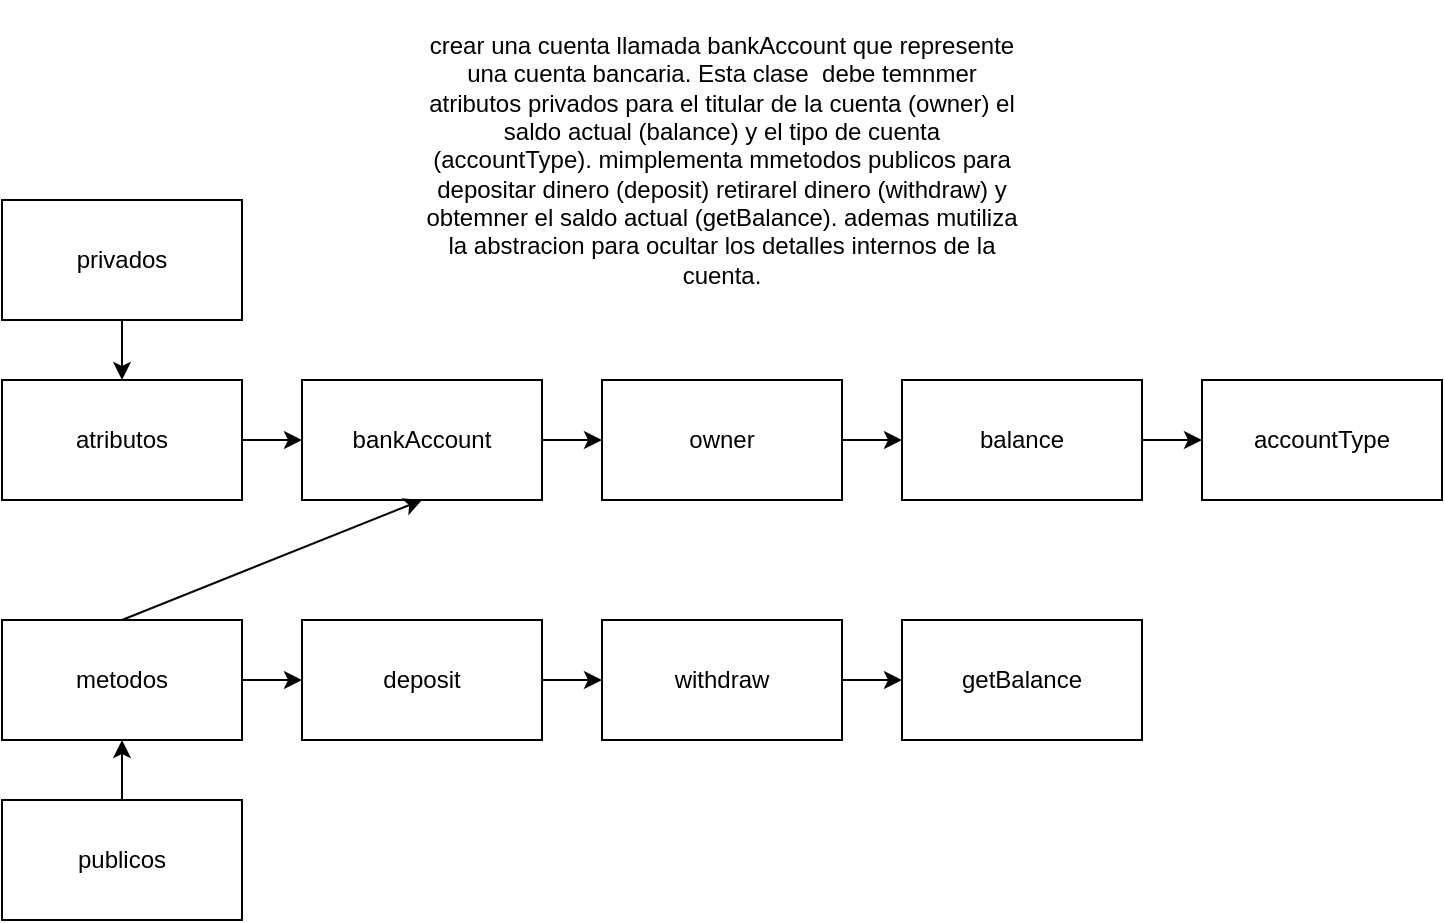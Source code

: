 <mxfile>
    <diagram id="G3fdsYU-SCrhsIRH381U" name="Página-1">
        <mxGraphModel dx="991" dy="559" grid="1" gridSize="10" guides="1" tooltips="1" connect="1" arrows="1" fold="1" page="1" pageScale="1" pageWidth="827" pageHeight="1169" math="0" shadow="0">
            <root>
                <mxCell id="0"/>
                <mxCell id="1" parent="0"/>
                <mxCell id="2" value="crear una cuenta llamada bankAccount que represente una cuenta bancaria. Esta clase&amp;nbsp; debe temnmer atributos privados para el titular de la cuenta (owner) el saldo actual (balance) y el tipo de cuenta (accountType). mimplementa mmetodos publicos para depositar dinero (deposit) retirarel dinero (withdraw) y obtemner el saldo actual (getBalance). ademas mutiliza la abstracion para ocultar los detalles internos de la cuenta." style="text;strokeColor=none;align=center;fillColor=none;html=1;verticalAlign=middle;whiteSpace=wrap;rounded=0;" vertex="1" parent="1">
                    <mxGeometry x="280" y="10" width="300" height="160" as="geometry"/>
                </mxCell>
                <mxCell id="15" style="edgeStyle=none;html=1;exitX=1;exitY=0.5;exitDx=0;exitDy=0;entryX=0;entryY=0.5;entryDx=0;entryDy=0;" edge="1" parent="1" source="3" target="4">
                    <mxGeometry relative="1" as="geometry"/>
                </mxCell>
                <mxCell id="3" value="bankAccount" style="whiteSpace=wrap;html=1;" vertex="1" parent="1">
                    <mxGeometry x="220" y="200" width="120" height="60" as="geometry"/>
                </mxCell>
                <mxCell id="16" style="edgeStyle=none;html=1;exitX=1;exitY=0.5;exitDx=0;exitDy=0;entryX=0;entryY=0.5;entryDx=0;entryDy=0;" edge="1" parent="1" source="4" target="5">
                    <mxGeometry relative="1" as="geometry"/>
                </mxCell>
                <mxCell id="4" value="owner" style="whiteSpace=wrap;html=1;" vertex="1" parent="1">
                    <mxGeometry x="370" y="200" width="120" height="60" as="geometry"/>
                </mxCell>
                <mxCell id="17" style="edgeStyle=none;html=1;exitX=1;exitY=0.5;exitDx=0;exitDy=0;entryX=0;entryY=0.5;entryDx=0;entryDy=0;" edge="1" parent="1" source="5" target="6">
                    <mxGeometry relative="1" as="geometry"/>
                </mxCell>
                <mxCell id="5" value="balance" style="whiteSpace=wrap;html=1;" vertex="1" parent="1">
                    <mxGeometry x="520" y="200" width="120" height="60" as="geometry"/>
                </mxCell>
                <mxCell id="6" value="accountType" style="whiteSpace=wrap;html=1;" vertex="1" parent="1">
                    <mxGeometry x="670" y="200" width="120" height="60" as="geometry"/>
                </mxCell>
                <mxCell id="19" style="edgeStyle=none;html=1;exitX=1;exitY=0.5;exitDx=0;exitDy=0;entryX=0;entryY=0.5;entryDx=0;entryDy=0;" edge="1" parent="1" source="7" target="8">
                    <mxGeometry relative="1" as="geometry"/>
                </mxCell>
                <mxCell id="7" value="deposit" style="whiteSpace=wrap;html=1;" vertex="1" parent="1">
                    <mxGeometry x="220" y="320" width="120" height="60" as="geometry"/>
                </mxCell>
                <mxCell id="20" style="edgeStyle=none;html=1;exitX=1;exitY=0.5;exitDx=0;exitDy=0;entryX=0;entryY=0.5;entryDx=0;entryDy=0;" edge="1" parent="1" source="8" target="10">
                    <mxGeometry relative="1" as="geometry"/>
                </mxCell>
                <mxCell id="8" value="withdraw" style="whiteSpace=wrap;html=1;" vertex="1" parent="1">
                    <mxGeometry x="370" y="320" width="120" height="60" as="geometry"/>
                </mxCell>
                <mxCell id="10" value="getBalance" style="whiteSpace=wrap;html=1;" vertex="1" parent="1">
                    <mxGeometry x="520" y="320" width="120" height="60" as="geometry"/>
                </mxCell>
                <mxCell id="14" style="edgeStyle=none;html=1;exitX=1;exitY=0.5;exitDx=0;exitDy=0;entryX=0;entryY=0.5;entryDx=0;entryDy=0;" edge="1" parent="1" source="12" target="3">
                    <mxGeometry relative="1" as="geometry"/>
                </mxCell>
                <mxCell id="12" value="atributos" style="whiteSpace=wrap;html=1;" vertex="1" parent="1">
                    <mxGeometry x="70" y="200" width="120" height="60" as="geometry"/>
                </mxCell>
                <mxCell id="18" style="edgeStyle=none;html=1;exitX=1;exitY=0.5;exitDx=0;exitDy=0;entryX=0;entryY=0.5;entryDx=0;entryDy=0;" edge="1" parent="1" source="13" target="7">
                    <mxGeometry relative="1" as="geometry"/>
                </mxCell>
                <mxCell id="22" style="edgeStyle=none;html=1;exitX=0.5;exitY=0;exitDx=0;exitDy=0;entryX=0.5;entryY=1;entryDx=0;entryDy=0;" edge="1" parent="1" source="13" target="3">
                    <mxGeometry relative="1" as="geometry"/>
                </mxCell>
                <mxCell id="13" value="metodos" style="whiteSpace=wrap;html=1;" vertex="1" parent="1">
                    <mxGeometry x="70" y="320" width="120" height="60" as="geometry"/>
                </mxCell>
                <mxCell id="25" style="edgeStyle=none;html=1;exitX=0.5;exitY=1;exitDx=0;exitDy=0;entryX=0.5;entryY=0;entryDx=0;entryDy=0;" edge="1" parent="1" source="23" target="12">
                    <mxGeometry relative="1" as="geometry"/>
                </mxCell>
                <mxCell id="23" value="privados" style="whiteSpace=wrap;html=1;" vertex="1" parent="1">
                    <mxGeometry x="70" y="110" width="120" height="60" as="geometry"/>
                </mxCell>
                <mxCell id="26" style="edgeStyle=none;html=1;exitX=0.5;exitY=0;exitDx=0;exitDy=0;entryX=0.5;entryY=1;entryDx=0;entryDy=0;" edge="1" parent="1" source="24" target="13">
                    <mxGeometry relative="1" as="geometry"/>
                </mxCell>
                <mxCell id="24" value="publicos" style="whiteSpace=wrap;html=1;" vertex="1" parent="1">
                    <mxGeometry x="70" y="410" width="120" height="60" as="geometry"/>
                </mxCell>
            </root>
        </mxGraphModel>
    </diagram>
</mxfile>